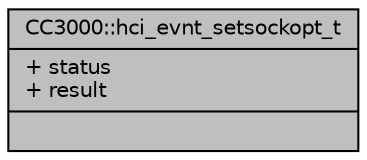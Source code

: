 digraph "CC3000::hci_evnt_setsockopt_t"
{
  edge [fontname="Helvetica",fontsize="10",labelfontname="Helvetica",labelfontsize="10"];
  node [fontname="Helvetica",fontsize="10",shape=record];
  Node1 [label="{CC3000::hci_evnt_setsockopt_t\n|+ status\l+ result\l|}",height=0.2,width=0.4,color="black", fillcolor="grey75", style="filled", fontcolor="black"];
}
